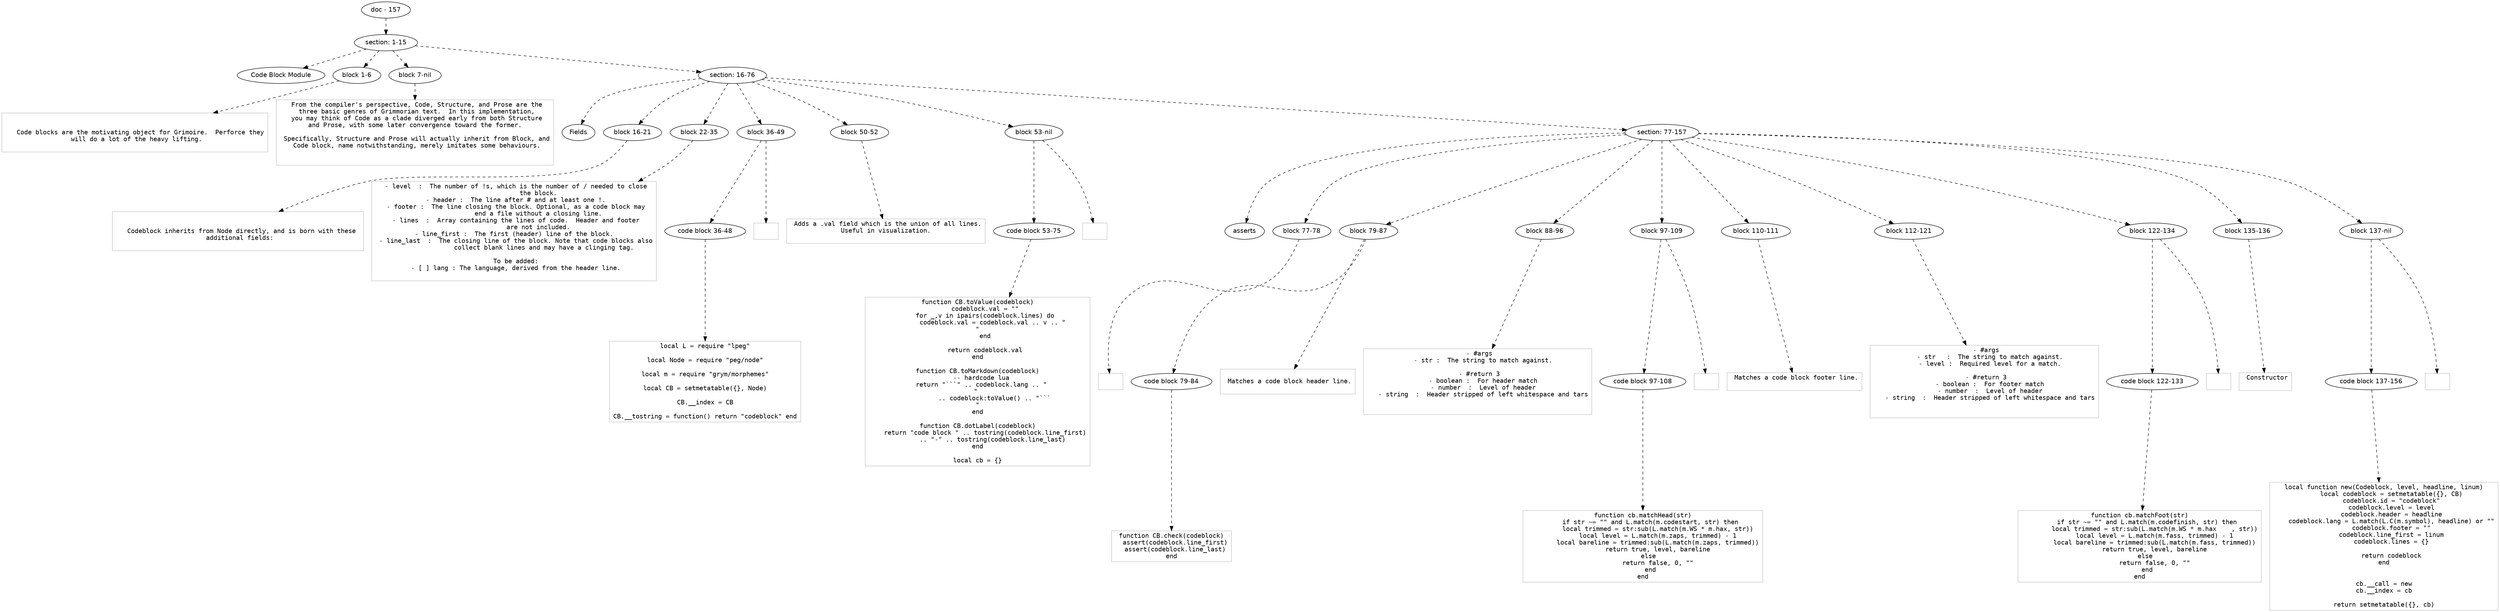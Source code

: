 digraph hierarchy {

node [fontname=Helvetica]
edge [style=dashed]

doc_0 [label="doc - 157"]

doc_0 -> { section_1}
{rank=same; section_1}

section_1 [label="section: 1-15"]

section_1 -> { header_2 block_3 block_4 section_5}
{rank=same; header_2 block_3 block_4 section_5}

header_2 [label="Code Block Module"]
block_3 [label="block 1-6"]
block_4 [label="block 7-nil"]
section_5 [label="section: 16-76"]


block_3 -> leaf_6
leaf_6  [color=Gray,shape=rectangle,fontname=Inconsolata,label="

   Code blocks are the motivating object for Grimoire.  Perforce they
 will do a lot of the heavy lifting.

"]
block_4 -> leaf_7
leaf_7  [color=Gray,shape=rectangle,fontname=Inconsolata,label=" From the compiler's perspective, Code, Structure, and Prose are the
 three basic genres of Grimmorian text.  In this implementation,
 you may think of Code as a clade diverged early from both Structure
 and Prose, with some later convergence toward the former. 
 
 Specifically, Structure and Prose will actually inherit from Block, and
 Code block, name notwithstanding, merely imitates some behaviours.
 

"]section_5 -> { header_8 block_9 block_10 block_11 block_12 block_13 section_14}
{rank=same; header_8 block_9 block_10 block_11 block_12 block_13 section_14}

header_8 [label="Fields"]
block_9 [label="block 16-21"]
block_10 [label="block 22-35"]
block_11 [label="block 36-49"]
block_12 [label="block 50-52"]
block_13 [label="block 53-nil"]
section_14 [label="section: 77-157"]


block_9 -> leaf_15
leaf_15  [color=Gray,shape=rectangle,fontname=Inconsolata,label="

   Codeblock inherits from Node directly, and is born with these 
 additional fields:

"]
block_10 -> leaf_16
leaf_16  [color=Gray,shape=rectangle,fontname=Inconsolata,label=" - level  :  The number of !s, which is the number of / needed to close
             the block.
 - header :  The line after # and at least one !.
 - footer :  The line closing the block. Optional, as a code block may
             end a file without a closing line.
 - lines  :  Array containing the lines of code.  Header and footer
             are not included.
 - line_first :  The first (header) line of the block. 
 - line_last  :  The closing line of the block. Note that code blocks also
                 collect blank lines and may have a clinging tag. 
 
 To be added:
 - [ ] lang : The language, derived from the header line.

"]block_11 -> { codeblock_17}
{rank=same; codeblock_17}

codeblock_17 [label="code block 36-48"]


codeblock_17 -> leaf_18
leaf_18  [color=Gray,shape=rectangle,fontname=Inconsolata,label="local L = require \"lpeg\"

local Node = require \"peg/node\"

local m = require \"grym/morphemes\"

local CB = setmetatable({}, Node)

CB.__index = CB

CB.__tostring = function() return \"codeblock\" end
"]
block_11 -> leaf_19
leaf_19  [color=Gray,shape=rectangle,fontname=Inconsolata,label="
"]
block_12 -> leaf_20
leaf_20  [color=Gray,shape=rectangle,fontname=Inconsolata,label=" Adds a .val field which is the union of all lines.
 Useful in visualization. 

"]block_13 -> { codeblock_21}
{rank=same; codeblock_21}

codeblock_21 [label="code block 53-75"]


codeblock_21 -> leaf_22
leaf_22  [color=Gray,shape=rectangle,fontname=Inconsolata,label="function CB.toValue(codeblock)
    codeblock.val = \"\"
    for _,v in ipairs(codeblock.lines) do
        codeblock.val = codeblock.val .. v .. \"\n\"
    end

    return codeblock.val
end

function CB.toMarkdown(codeblock)
  -- hardcode lua
  return \"```\" .. codeblock.lang .. \"\n\" 
         .. codeblock:toValue() .. \"```\n\"
end

function CB.dotLabel(codeblock)
    return \"code block \" .. tostring(codeblock.line_first)
        .. \"-\" .. tostring(codeblock.line_last)
end

local cb = {}
"]
block_13 -> leaf_23
leaf_23  [color=Gray,shape=rectangle,fontname=Inconsolata,label="
"]section_14 -> { header_24 block_25 block_26 block_27 block_28 block_29 block_30 block_31 block_32 block_33}
{rank=same; header_24 block_25 block_26 block_27 block_28 block_29 block_30 block_31 block_32 block_33}

header_24 [label="asserts"]
block_25 [label="block 77-78"]
block_26 [label="block 79-87"]
block_27 [label="block 88-96"]
block_28 [label="block 97-109"]
block_29 [label="block 110-111"]
block_30 [label="block 112-121"]
block_31 [label="block 122-134"]
block_32 [label="block 135-136"]
block_33 [label="block 137-nil"]


block_25 -> leaf_34
leaf_34  [color=Gray,shape=rectangle,fontname=Inconsolata,label="
"]block_26 -> { codeblock_35}
{rank=same; codeblock_35}

codeblock_35 [label="code block 79-84"]


codeblock_35 -> leaf_36
leaf_36  [color=Gray,shape=rectangle,fontname=Inconsolata,label="function CB.check(codeblock)
  assert(codeblock.line_first)
  assert(codeblock.line_last)
end
"]
block_26 -> leaf_37
leaf_37  [color=Gray,shape=rectangle,fontname=Inconsolata,label="
 Matches a code block header line.

"]
block_27 -> leaf_38
leaf_38  [color=Gray,shape=rectangle,fontname=Inconsolata,label=" - #args
   - str :  The string to match against.
 
 - #return 3
   - boolean :  For header match
   - number  :  Level of header
   - string  :  Header stripped of left whitespace and tars


"]block_28 -> { codeblock_39}
{rank=same; codeblock_39}

codeblock_39 [label="code block 97-108"]


codeblock_39 -> leaf_40
leaf_40  [color=Gray,shape=rectangle,fontname=Inconsolata,label="function cb.matchHead(str)
    if str ~= \"\" and L.match(m.codestart, str) then
        local trimmed = str:sub(L.match(m.WS * m.hax, str))
        local level = L.match(m.zaps, trimmed) - 1
        local bareline = trimmed:sub(L.match(m.zaps, trimmed))
        return true, level, bareline
    else 
        return false, 0, \"\"
    end
end
"]
block_28 -> leaf_41
leaf_41  [color=Gray,shape=rectangle,fontname=Inconsolata,label="
"]
block_29 -> leaf_42
leaf_42  [color=Gray,shape=rectangle,fontname=Inconsolata,label=" Matches a code block footer line.

"]
block_30 -> leaf_43
leaf_43  [color=Gray,shape=rectangle,fontname=Inconsolata,label=" - #args
   - str   :  The string to match against.
   - level :  Required level for a match.
 
 - #return 3
   - boolean :  For footer match
   - number  :  Level of header
   - string  :  Header stripped of left whitespace and tars


"]block_31 -> { codeblock_44}
{rank=same; codeblock_44}

codeblock_44 [label="code block 122-133"]


codeblock_44 -> leaf_45
leaf_45  [color=Gray,shape=rectangle,fontname=Inconsolata,label="function cb.matchFoot(str)
    if str ~= \"\" and L.match(m.codefinish, str) then
        local trimmed = str:sub(L.match(m.WS * m.hax    , str))
        local level = L.match(m.fass, trimmed) - 1
        local bareline = trimmed:sub(L.match(m.fass, trimmed))
        return true, level, bareline
    else 
        return false, 0, \"\"
    end
end
"]
block_31 -> leaf_46
leaf_46  [color=Gray,shape=rectangle,fontname=Inconsolata,label="
"]
block_32 -> leaf_47
leaf_47  [color=Gray,shape=rectangle,fontname=Inconsolata,label=" Constructor

"]block_33 -> { codeblock_48}
{rank=same; codeblock_48}

codeblock_48 [label="code block 137-156"]


codeblock_48 -> leaf_49
leaf_49  [color=Gray,shape=rectangle,fontname=Inconsolata,label="local function new(Codeblock, level, headline, linum)
    local codeblock = setmetatable({}, CB)
    codeblock.id = \"codeblock\"
    codeblock.level = level
    codeblock.header = headline
    codeblock.lang = L.match(L.C(m.symbol), headline) or \"\"
    codeblock.footer = \"\"
    codeblock.line_first = linum
    codeblock.lines = {}

    return codeblock
end


cb.__call = new
cb.__index = cb

return setmetatable({}, cb)
"]
block_33 -> leaf_50
leaf_50  [color=Gray,shape=rectangle,fontname=Inconsolata,label="
"]
}
